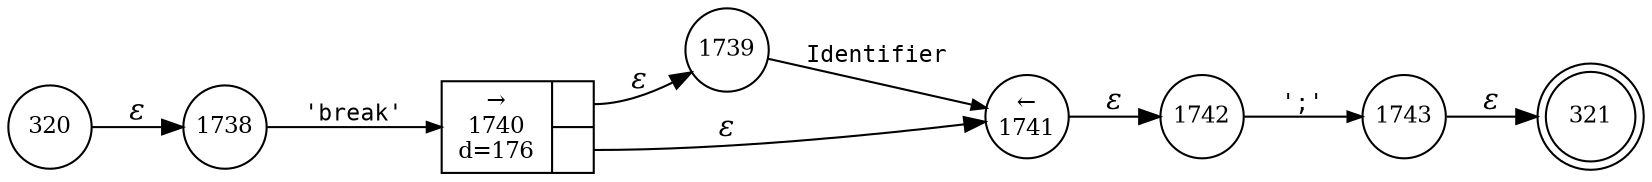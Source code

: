 digraph ATN {
rankdir=LR;
s321[fontsize=11, label="321", shape=doublecircle, fixedsize=true, width=.6];
s320[fontsize=11,label="320", shape=circle, fixedsize=true, width=.55, peripheries=1];
s1738[fontsize=11,label="1738", shape=circle, fixedsize=true, width=.55, peripheries=1];
s1739[fontsize=11,label="1739", shape=circle, fixedsize=true, width=.55, peripheries=1];
s1740[fontsize=11,label="{&rarr;\n1740\nd=176|{<p0>|<p1>}}", shape=record, fixedsize=false, peripheries=1];
s1741[fontsize=11,label="&larr;\n1741", shape=circle, fixedsize=true, width=.55, peripheries=1];
s1742[fontsize=11,label="1742", shape=circle, fixedsize=true, width=.55, peripheries=1];
s1743[fontsize=11,label="1743", shape=circle, fixedsize=true, width=.55, peripheries=1];
s320 -> s1738 [fontname="Times-Italic", label="&epsilon;"];
s1738 -> s1740 [fontsize=11, fontname="Courier", arrowsize=.7, label = "'break'", arrowhead = normal];
s1740:p0 -> s1739 [fontname="Times-Italic", label="&epsilon;"];
s1740:p1 -> s1741 [fontname="Times-Italic", label="&epsilon;"];
s1739 -> s1741 [fontsize=11, fontname="Courier", arrowsize=.7, label = "Identifier", arrowhead = normal];
s1741 -> s1742 [fontname="Times-Italic", label="&epsilon;"];
s1742 -> s1743 [fontsize=11, fontname="Courier", arrowsize=.7, label = "';'", arrowhead = normal];
s1743 -> s321 [fontname="Times-Italic", label="&epsilon;"];
}